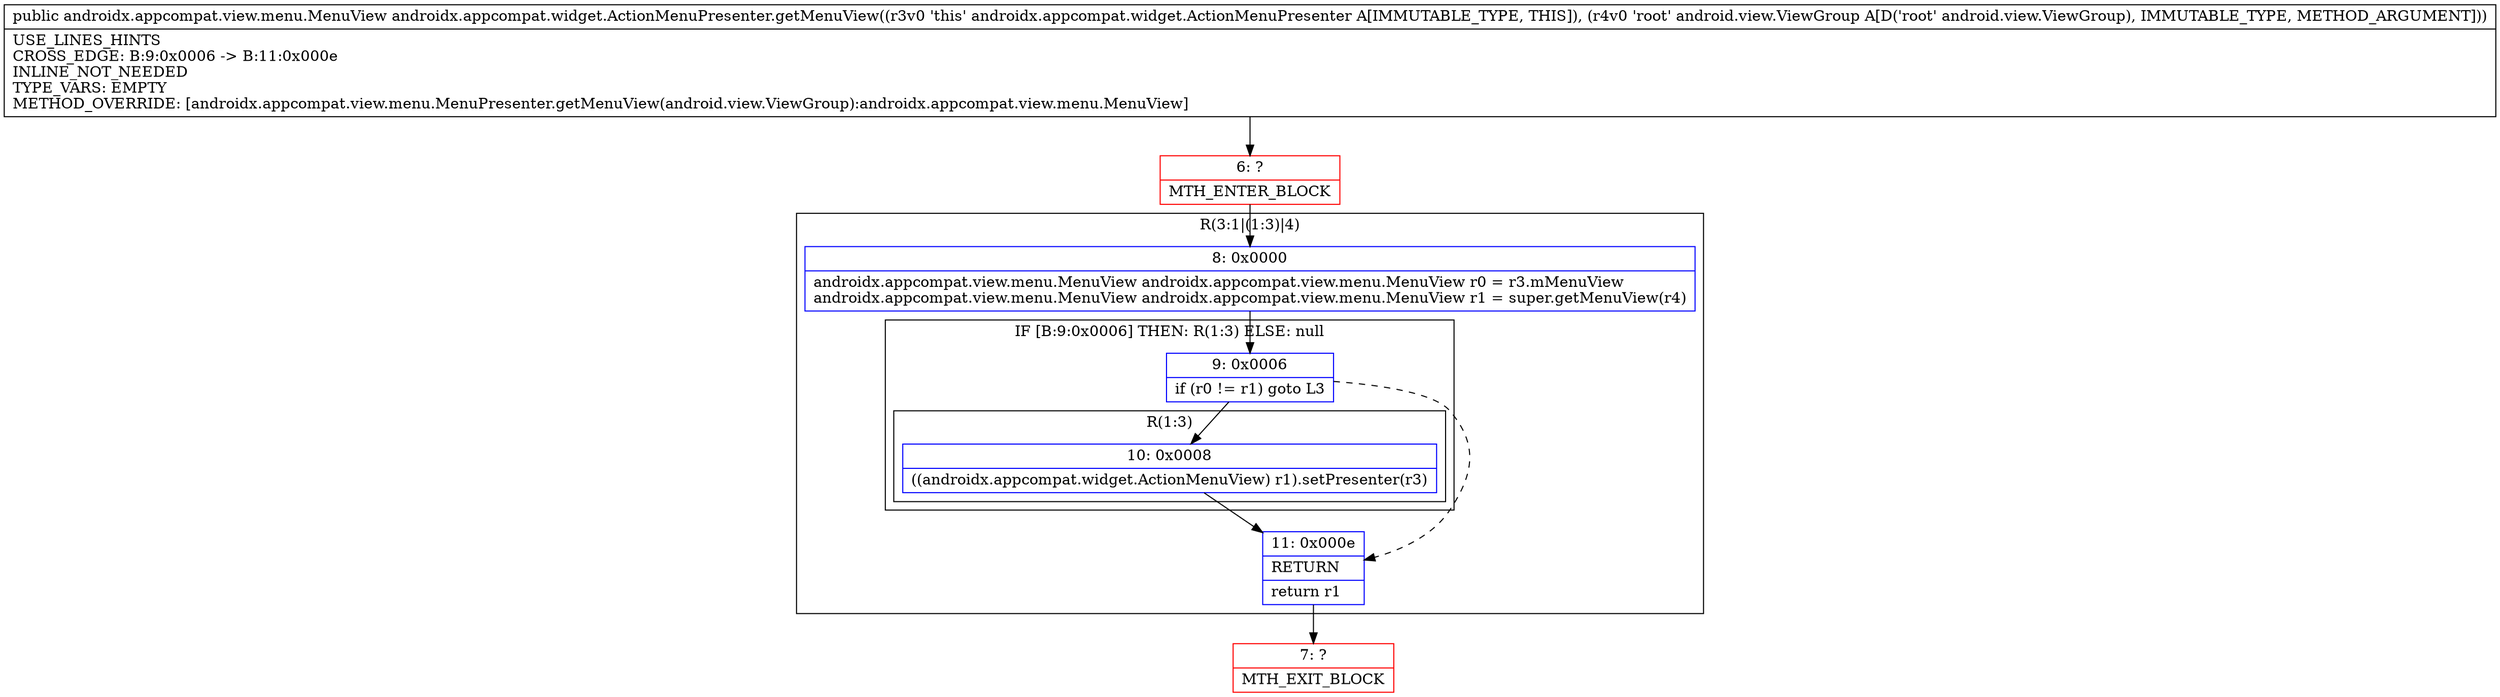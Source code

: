 digraph "CFG forandroidx.appcompat.widget.ActionMenuPresenter.getMenuView(Landroid\/view\/ViewGroup;)Landroidx\/appcompat\/view\/menu\/MenuView;" {
subgraph cluster_Region_608941086 {
label = "R(3:1|(1:3)|4)";
node [shape=record,color=blue];
Node_8 [shape=record,label="{8\:\ 0x0000|androidx.appcompat.view.menu.MenuView androidx.appcompat.view.menu.MenuView r0 = r3.mMenuView\landroidx.appcompat.view.menu.MenuView androidx.appcompat.view.menu.MenuView r1 = super.getMenuView(r4)\l}"];
subgraph cluster_IfRegion_2087682205 {
label = "IF [B:9:0x0006] THEN: R(1:3) ELSE: null";
node [shape=record,color=blue];
Node_9 [shape=record,label="{9\:\ 0x0006|if (r0 != r1) goto L3\l}"];
subgraph cluster_Region_1303125244 {
label = "R(1:3)";
node [shape=record,color=blue];
Node_10 [shape=record,label="{10\:\ 0x0008|((androidx.appcompat.widget.ActionMenuView) r1).setPresenter(r3)\l}"];
}
}
Node_11 [shape=record,label="{11\:\ 0x000e|RETURN\l|return r1\l}"];
}
Node_6 [shape=record,color=red,label="{6\:\ ?|MTH_ENTER_BLOCK\l}"];
Node_7 [shape=record,color=red,label="{7\:\ ?|MTH_EXIT_BLOCK\l}"];
MethodNode[shape=record,label="{public androidx.appcompat.view.menu.MenuView androidx.appcompat.widget.ActionMenuPresenter.getMenuView((r3v0 'this' androidx.appcompat.widget.ActionMenuPresenter A[IMMUTABLE_TYPE, THIS]), (r4v0 'root' android.view.ViewGroup A[D('root' android.view.ViewGroup), IMMUTABLE_TYPE, METHOD_ARGUMENT]))  | USE_LINES_HINTS\lCROSS_EDGE: B:9:0x0006 \-\> B:11:0x000e\lINLINE_NOT_NEEDED\lTYPE_VARS: EMPTY\lMETHOD_OVERRIDE: [androidx.appcompat.view.menu.MenuPresenter.getMenuView(android.view.ViewGroup):androidx.appcompat.view.menu.MenuView]\l}"];
MethodNode -> Node_6;Node_8 -> Node_9;
Node_9 -> Node_10;
Node_9 -> Node_11[style=dashed];
Node_10 -> Node_11;
Node_11 -> Node_7;
Node_6 -> Node_8;
}

